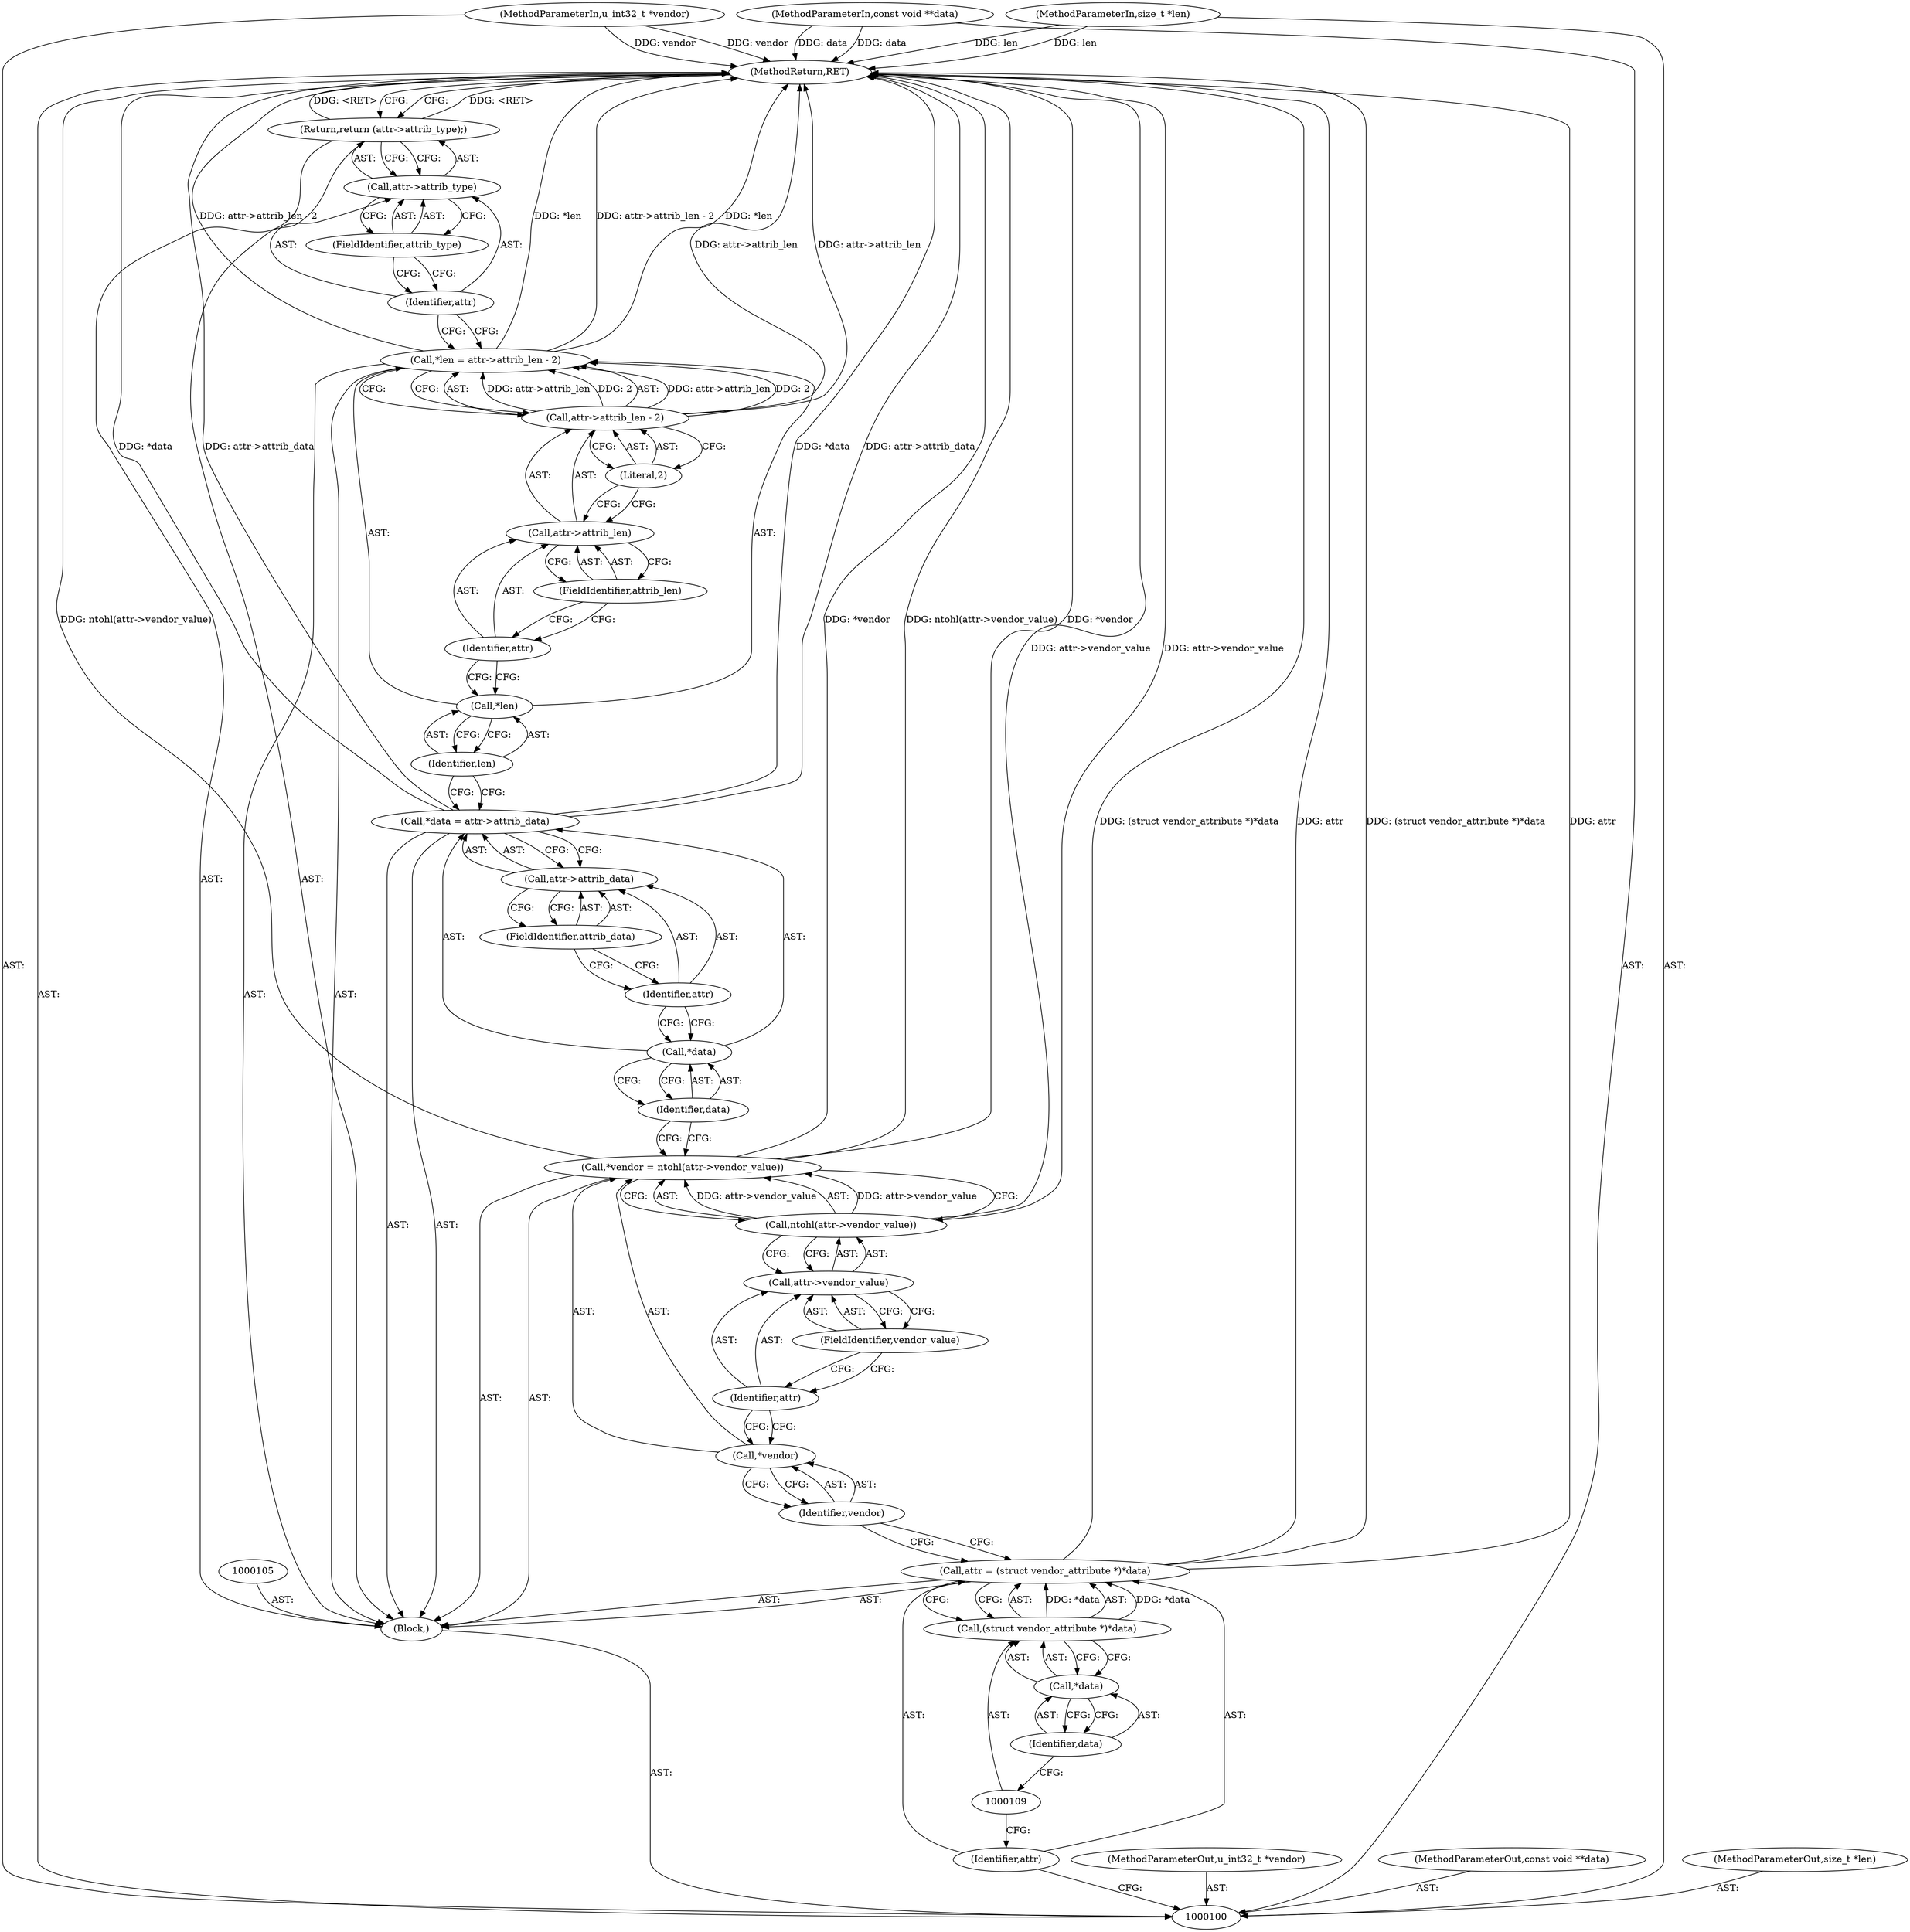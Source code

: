 digraph "1_php-radius_13c149b051f82b709e8d7cc32111e84b49d57234_0" {
"1000137" [label="(MethodReturn,RET)"];
"1000101" [label="(MethodParameterIn,u_int32_t *vendor)"];
"1000173" [label="(MethodParameterOut,u_int32_t *vendor)"];
"1000102" [label="(MethodParameterIn,const void **data)"];
"1000174" [label="(MethodParameterOut,const void **data)"];
"1000103" [label="(MethodParameterIn,size_t *len)"];
"1000175" [label="(MethodParameterOut,size_t *len)"];
"1000134" [label="(Call,attr->attrib_type)"];
"1000135" [label="(Identifier,attr)"];
"1000136" [label="(FieldIdentifier,attrib_type)"];
"1000133" [label="(Return,return (attr->attrib_type);)"];
"1000104" [label="(Block,)"];
"1000106" [label="(Call,attr = (struct vendor_attribute *)*data)"];
"1000107" [label="(Identifier,attr)"];
"1000110" [label="(Call,*data)"];
"1000111" [label="(Identifier,data)"];
"1000108" [label="(Call,(struct vendor_attribute *)*data)"];
"1000115" [label="(Call,ntohl(attr->vendor_value))"];
"1000116" [label="(Call,attr->vendor_value)"];
"1000117" [label="(Identifier,attr)"];
"1000112" [label="(Call,*vendor = ntohl(attr->vendor_value))"];
"1000113" [label="(Call,*vendor)"];
"1000118" [label="(FieldIdentifier,vendor_value)"];
"1000114" [label="(Identifier,vendor)"];
"1000122" [label="(Call,attr->attrib_data)"];
"1000123" [label="(Identifier,attr)"];
"1000124" [label="(FieldIdentifier,attrib_data)"];
"1000119" [label="(Call,*data = attr->attrib_data)"];
"1000120" [label="(Call,*data)"];
"1000121" [label="(Identifier,data)"];
"1000131" [label="(FieldIdentifier,attrib_len)"];
"1000125" [label="(Call,*len = attr->attrib_len - 2)"];
"1000126" [label="(Call,*len)"];
"1000132" [label="(Literal,2)"];
"1000127" [label="(Identifier,len)"];
"1000128" [label="(Call,attr->attrib_len - 2)"];
"1000129" [label="(Call,attr->attrib_len)"];
"1000130" [label="(Identifier,attr)"];
"1000137" -> "1000100"  [label="AST: "];
"1000137" -> "1000133"  [label="CFG: "];
"1000125" -> "1000137"  [label="DDG: *len"];
"1000125" -> "1000137"  [label="DDG: attr->attrib_len - 2"];
"1000106" -> "1000137"  [label="DDG: (struct vendor_attribute *)*data"];
"1000106" -> "1000137"  [label="DDG: attr"];
"1000112" -> "1000137"  [label="DDG: ntohl(attr->vendor_value)"];
"1000112" -> "1000137"  [label="DDG: *vendor"];
"1000119" -> "1000137"  [label="DDG: attr->attrib_data"];
"1000119" -> "1000137"  [label="DDG: *data"];
"1000115" -> "1000137"  [label="DDG: attr->vendor_value"];
"1000128" -> "1000137"  [label="DDG: attr->attrib_len"];
"1000103" -> "1000137"  [label="DDG: len"];
"1000102" -> "1000137"  [label="DDG: data"];
"1000101" -> "1000137"  [label="DDG: vendor"];
"1000133" -> "1000137"  [label="DDG: <RET>"];
"1000101" -> "1000100"  [label="AST: "];
"1000101" -> "1000137"  [label="DDG: vendor"];
"1000173" -> "1000100"  [label="AST: "];
"1000102" -> "1000100"  [label="AST: "];
"1000102" -> "1000137"  [label="DDG: data"];
"1000174" -> "1000100"  [label="AST: "];
"1000103" -> "1000100"  [label="AST: "];
"1000103" -> "1000137"  [label="DDG: len"];
"1000175" -> "1000100"  [label="AST: "];
"1000134" -> "1000133"  [label="AST: "];
"1000134" -> "1000136"  [label="CFG: "];
"1000135" -> "1000134"  [label="AST: "];
"1000136" -> "1000134"  [label="AST: "];
"1000133" -> "1000134"  [label="CFG: "];
"1000135" -> "1000134"  [label="AST: "];
"1000135" -> "1000125"  [label="CFG: "];
"1000136" -> "1000135"  [label="CFG: "];
"1000136" -> "1000134"  [label="AST: "];
"1000136" -> "1000135"  [label="CFG: "];
"1000134" -> "1000136"  [label="CFG: "];
"1000133" -> "1000104"  [label="AST: "];
"1000133" -> "1000134"  [label="CFG: "];
"1000134" -> "1000133"  [label="AST: "];
"1000137" -> "1000133"  [label="CFG: "];
"1000133" -> "1000137"  [label="DDG: <RET>"];
"1000104" -> "1000100"  [label="AST: "];
"1000105" -> "1000104"  [label="AST: "];
"1000106" -> "1000104"  [label="AST: "];
"1000112" -> "1000104"  [label="AST: "];
"1000119" -> "1000104"  [label="AST: "];
"1000125" -> "1000104"  [label="AST: "];
"1000133" -> "1000104"  [label="AST: "];
"1000106" -> "1000104"  [label="AST: "];
"1000106" -> "1000108"  [label="CFG: "];
"1000107" -> "1000106"  [label="AST: "];
"1000108" -> "1000106"  [label="AST: "];
"1000114" -> "1000106"  [label="CFG: "];
"1000106" -> "1000137"  [label="DDG: (struct vendor_attribute *)*data"];
"1000106" -> "1000137"  [label="DDG: attr"];
"1000108" -> "1000106"  [label="DDG: *data"];
"1000107" -> "1000106"  [label="AST: "];
"1000107" -> "1000100"  [label="CFG: "];
"1000109" -> "1000107"  [label="CFG: "];
"1000110" -> "1000108"  [label="AST: "];
"1000110" -> "1000111"  [label="CFG: "];
"1000111" -> "1000110"  [label="AST: "];
"1000108" -> "1000110"  [label="CFG: "];
"1000111" -> "1000110"  [label="AST: "];
"1000111" -> "1000109"  [label="CFG: "];
"1000110" -> "1000111"  [label="CFG: "];
"1000108" -> "1000106"  [label="AST: "];
"1000108" -> "1000110"  [label="CFG: "];
"1000109" -> "1000108"  [label="AST: "];
"1000110" -> "1000108"  [label="AST: "];
"1000106" -> "1000108"  [label="CFG: "];
"1000108" -> "1000106"  [label="DDG: *data"];
"1000115" -> "1000112"  [label="AST: "];
"1000115" -> "1000116"  [label="CFG: "];
"1000116" -> "1000115"  [label="AST: "];
"1000112" -> "1000115"  [label="CFG: "];
"1000115" -> "1000137"  [label="DDG: attr->vendor_value"];
"1000115" -> "1000112"  [label="DDG: attr->vendor_value"];
"1000116" -> "1000115"  [label="AST: "];
"1000116" -> "1000118"  [label="CFG: "];
"1000117" -> "1000116"  [label="AST: "];
"1000118" -> "1000116"  [label="AST: "];
"1000115" -> "1000116"  [label="CFG: "];
"1000117" -> "1000116"  [label="AST: "];
"1000117" -> "1000113"  [label="CFG: "];
"1000118" -> "1000117"  [label="CFG: "];
"1000112" -> "1000104"  [label="AST: "];
"1000112" -> "1000115"  [label="CFG: "];
"1000113" -> "1000112"  [label="AST: "];
"1000115" -> "1000112"  [label="AST: "];
"1000121" -> "1000112"  [label="CFG: "];
"1000112" -> "1000137"  [label="DDG: ntohl(attr->vendor_value)"];
"1000112" -> "1000137"  [label="DDG: *vendor"];
"1000115" -> "1000112"  [label="DDG: attr->vendor_value"];
"1000113" -> "1000112"  [label="AST: "];
"1000113" -> "1000114"  [label="CFG: "];
"1000114" -> "1000113"  [label="AST: "];
"1000117" -> "1000113"  [label="CFG: "];
"1000118" -> "1000116"  [label="AST: "];
"1000118" -> "1000117"  [label="CFG: "];
"1000116" -> "1000118"  [label="CFG: "];
"1000114" -> "1000113"  [label="AST: "];
"1000114" -> "1000106"  [label="CFG: "];
"1000113" -> "1000114"  [label="CFG: "];
"1000122" -> "1000119"  [label="AST: "];
"1000122" -> "1000124"  [label="CFG: "];
"1000123" -> "1000122"  [label="AST: "];
"1000124" -> "1000122"  [label="AST: "];
"1000119" -> "1000122"  [label="CFG: "];
"1000123" -> "1000122"  [label="AST: "];
"1000123" -> "1000120"  [label="CFG: "];
"1000124" -> "1000123"  [label="CFG: "];
"1000124" -> "1000122"  [label="AST: "];
"1000124" -> "1000123"  [label="CFG: "];
"1000122" -> "1000124"  [label="CFG: "];
"1000119" -> "1000104"  [label="AST: "];
"1000119" -> "1000122"  [label="CFG: "];
"1000120" -> "1000119"  [label="AST: "];
"1000122" -> "1000119"  [label="AST: "];
"1000127" -> "1000119"  [label="CFG: "];
"1000119" -> "1000137"  [label="DDG: attr->attrib_data"];
"1000119" -> "1000137"  [label="DDG: *data"];
"1000120" -> "1000119"  [label="AST: "];
"1000120" -> "1000121"  [label="CFG: "];
"1000121" -> "1000120"  [label="AST: "];
"1000123" -> "1000120"  [label="CFG: "];
"1000121" -> "1000120"  [label="AST: "];
"1000121" -> "1000112"  [label="CFG: "];
"1000120" -> "1000121"  [label="CFG: "];
"1000131" -> "1000129"  [label="AST: "];
"1000131" -> "1000130"  [label="CFG: "];
"1000129" -> "1000131"  [label="CFG: "];
"1000125" -> "1000104"  [label="AST: "];
"1000125" -> "1000128"  [label="CFG: "];
"1000126" -> "1000125"  [label="AST: "];
"1000128" -> "1000125"  [label="AST: "];
"1000135" -> "1000125"  [label="CFG: "];
"1000125" -> "1000137"  [label="DDG: *len"];
"1000125" -> "1000137"  [label="DDG: attr->attrib_len - 2"];
"1000128" -> "1000125"  [label="DDG: attr->attrib_len"];
"1000128" -> "1000125"  [label="DDG: 2"];
"1000126" -> "1000125"  [label="AST: "];
"1000126" -> "1000127"  [label="CFG: "];
"1000127" -> "1000126"  [label="AST: "];
"1000130" -> "1000126"  [label="CFG: "];
"1000132" -> "1000128"  [label="AST: "];
"1000132" -> "1000129"  [label="CFG: "];
"1000128" -> "1000132"  [label="CFG: "];
"1000127" -> "1000126"  [label="AST: "];
"1000127" -> "1000119"  [label="CFG: "];
"1000126" -> "1000127"  [label="CFG: "];
"1000128" -> "1000125"  [label="AST: "];
"1000128" -> "1000132"  [label="CFG: "];
"1000129" -> "1000128"  [label="AST: "];
"1000132" -> "1000128"  [label="AST: "];
"1000125" -> "1000128"  [label="CFG: "];
"1000128" -> "1000137"  [label="DDG: attr->attrib_len"];
"1000128" -> "1000125"  [label="DDG: attr->attrib_len"];
"1000128" -> "1000125"  [label="DDG: 2"];
"1000129" -> "1000128"  [label="AST: "];
"1000129" -> "1000131"  [label="CFG: "];
"1000130" -> "1000129"  [label="AST: "];
"1000131" -> "1000129"  [label="AST: "];
"1000132" -> "1000129"  [label="CFG: "];
"1000130" -> "1000129"  [label="AST: "];
"1000130" -> "1000126"  [label="CFG: "];
"1000131" -> "1000130"  [label="CFG: "];
}
